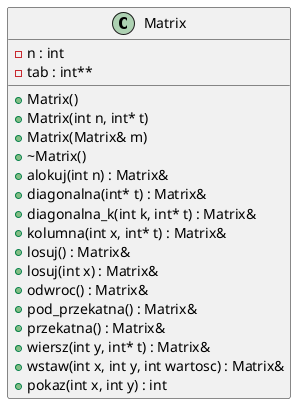 @startuml inline_umlgraph_1.png
class Matrix {
-n : int
-tab : int**
+Matrix()
+Matrix(int n, int* t)
+Matrix(Matrix& m)
+~Matrix()
+alokuj(int n) : Matrix&
+diagonalna(int* t) : Matrix&
+diagonalna_k(int k, int* t) : Matrix&
+kolumna(int x, int* t) : Matrix&
+losuj() : Matrix&
+losuj(int x) : Matrix&
+odwroc() : Matrix&
+pod_przekatna() : Matrix&
+przekatna() : Matrix&
+wiersz(int y, int* t) : Matrix&
+wstaw(int x, int y, int wartosc) : Matrix&
+pokaz(int x, int y) : int

}
@enduml
